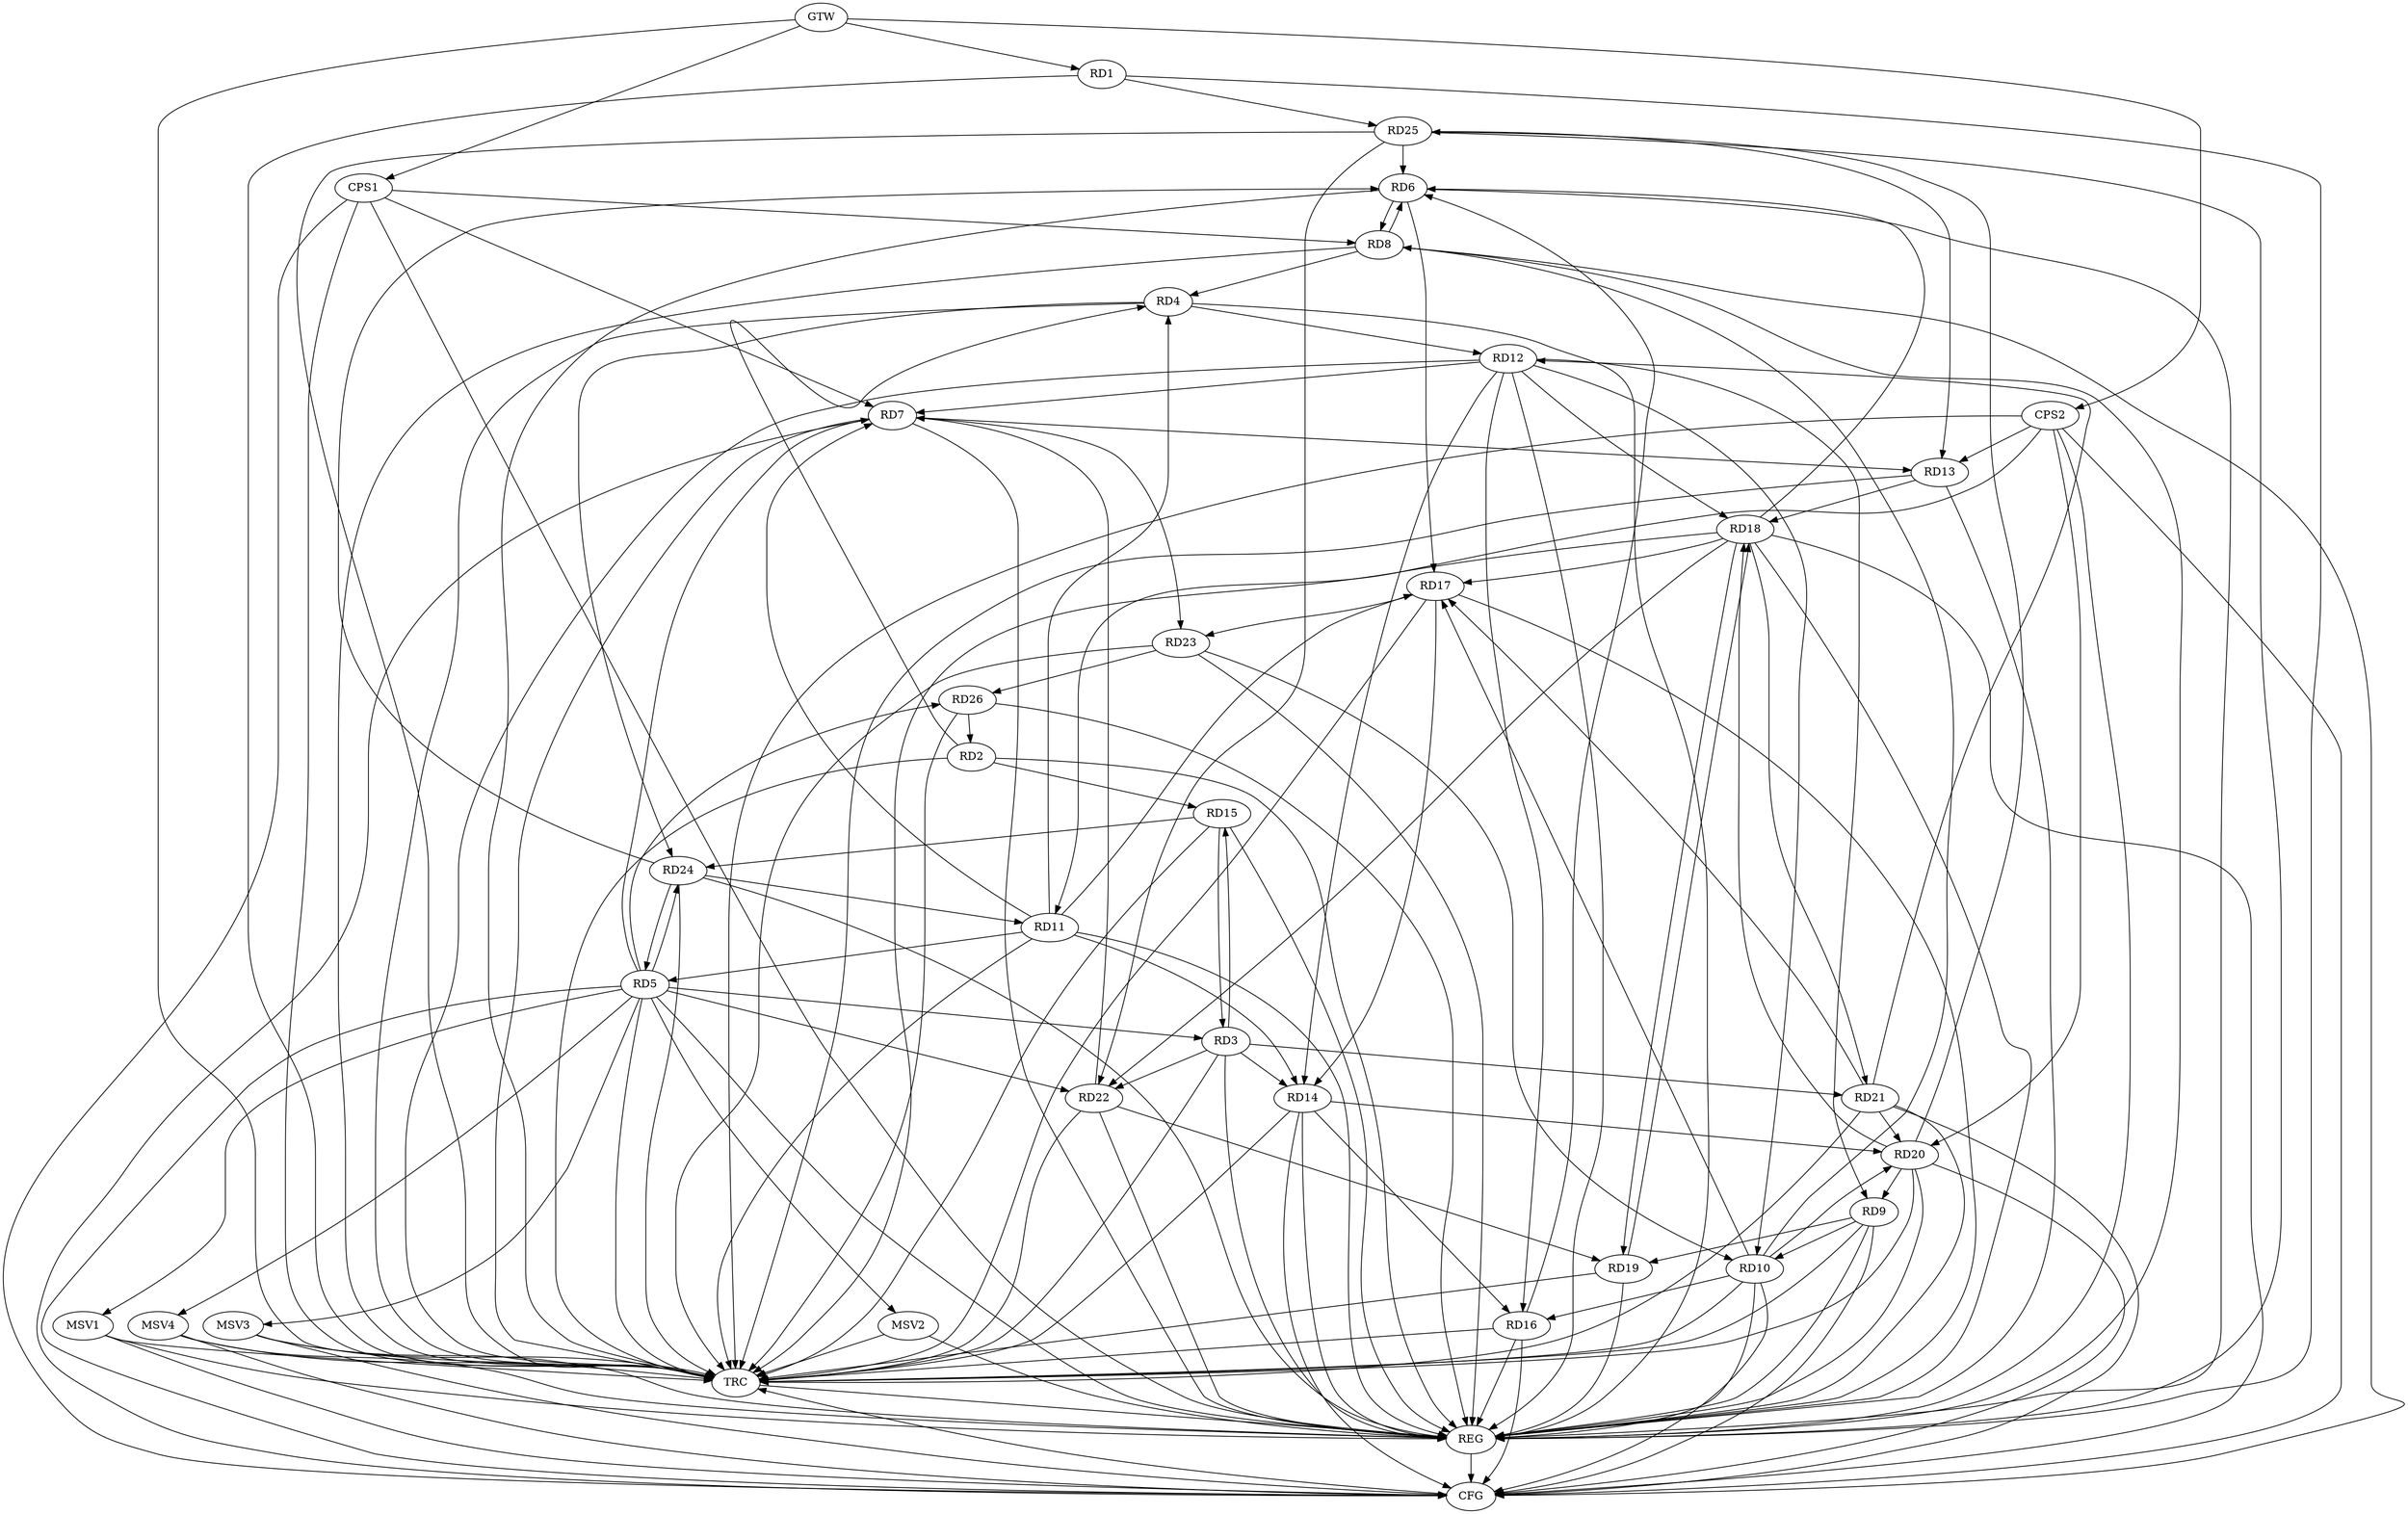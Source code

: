 strict digraph G {
  RD1 [ label="RD1" ];
  RD2 [ label="RD2" ];
  RD3 [ label="RD3" ];
  RD4 [ label="RD4" ];
  RD5 [ label="RD5" ];
  RD6 [ label="RD6" ];
  RD7 [ label="RD7" ];
  RD8 [ label="RD8" ];
  RD9 [ label="RD9" ];
  RD10 [ label="RD10" ];
  RD11 [ label="RD11" ];
  RD12 [ label="RD12" ];
  RD13 [ label="RD13" ];
  RD14 [ label="RD14" ];
  RD15 [ label="RD15" ];
  RD16 [ label="RD16" ];
  RD17 [ label="RD17" ];
  RD18 [ label="RD18" ];
  RD19 [ label="RD19" ];
  RD20 [ label="RD20" ];
  RD21 [ label="RD21" ];
  RD22 [ label="RD22" ];
  RD23 [ label="RD23" ];
  RD24 [ label="RD24" ];
  RD25 [ label="RD25" ];
  RD26 [ label="RD26" ];
  CPS1 [ label="CPS1" ];
  CPS2 [ label="CPS2" ];
  GTW [ label="GTW" ];
  REG [ label="REG" ];
  CFG [ label="CFG" ];
  TRC [ label="TRC" ];
  MSV1 [ label="MSV1" ];
  MSV2 [ label="MSV2" ];
  MSV3 [ label="MSV3" ];
  MSV4 [ label="MSV4" ];
  RD1 -> RD25;
  RD2 -> RD4;
  RD2 -> RD15;
  RD26 -> RD2;
  RD5 -> RD3;
  RD3 -> RD14;
  RD3 -> RD15;
  RD15 -> RD3;
  RD3 -> RD21;
  RD3 -> RD22;
  RD8 -> RD4;
  RD11 -> RD4;
  RD4 -> RD12;
  RD4 -> RD24;
  RD5 -> RD7;
  RD11 -> RD5;
  RD5 -> RD22;
  RD5 -> RD24;
  RD24 -> RD5;
  RD5 -> RD26;
  RD6 -> RD8;
  RD8 -> RD6;
  RD16 -> RD6;
  RD6 -> RD17;
  RD18 -> RD6;
  RD24 -> RD6;
  RD25 -> RD6;
  RD11 -> RD7;
  RD12 -> RD7;
  RD7 -> RD13;
  RD22 -> RD7;
  RD7 -> RD23;
  RD10 -> RD8;
  RD9 -> RD10;
  RD12 -> RD9;
  RD9 -> RD19;
  RD20 -> RD9;
  RD12 -> RD10;
  RD10 -> RD16;
  RD10 -> RD17;
  RD10 -> RD20;
  RD23 -> RD10;
  RD11 -> RD14;
  RD11 -> RD17;
  RD24 -> RD11;
  RD12 -> RD14;
  RD12 -> RD16;
  RD12 -> RD18;
  RD21 -> RD12;
  RD13 -> RD18;
  RD25 -> RD13;
  RD14 -> RD16;
  RD17 -> RD14;
  RD14 -> RD20;
  RD15 -> RD24;
  RD18 -> RD17;
  RD21 -> RD17;
  RD17 -> RD23;
  RD18 -> RD19;
  RD19 -> RD18;
  RD20 -> RD18;
  RD18 -> RD21;
  RD18 -> RD22;
  RD22 -> RD19;
  RD21 -> RD20;
  RD20 -> RD25;
  RD25 -> RD22;
  RD23 -> RD26;
  CPS1 -> RD8;
  CPS1 -> RD7;
  CPS2 -> RD11;
  CPS2 -> RD20;
  CPS2 -> RD13;
  GTW -> RD1;
  GTW -> CPS1;
  GTW -> CPS2;
  RD1 -> REG;
  RD2 -> REG;
  RD3 -> REG;
  RD4 -> REG;
  RD5 -> REG;
  RD6 -> REG;
  RD7 -> REG;
  RD8 -> REG;
  RD9 -> REG;
  RD10 -> REG;
  RD11 -> REG;
  RD12 -> REG;
  RD13 -> REG;
  RD14 -> REG;
  RD15 -> REG;
  RD16 -> REG;
  RD17 -> REG;
  RD18 -> REG;
  RD19 -> REG;
  RD20 -> REG;
  RD21 -> REG;
  RD22 -> REG;
  RD23 -> REG;
  RD24 -> REG;
  RD25 -> REG;
  RD26 -> REG;
  CPS1 -> REG;
  CPS2 -> REG;
  RD21 -> CFG;
  RD18 -> CFG;
  RD5 -> CFG;
  RD8 -> CFG;
  RD20 -> CFG;
  RD9 -> CFG;
  RD16 -> CFG;
  CPS1 -> CFG;
  RD14 -> CFG;
  RD7 -> CFG;
  CPS2 -> CFG;
  RD10 -> CFG;
  REG -> CFG;
  RD1 -> TRC;
  RD2 -> TRC;
  RD3 -> TRC;
  RD4 -> TRC;
  RD5 -> TRC;
  RD6 -> TRC;
  RD7 -> TRC;
  RD8 -> TRC;
  RD9 -> TRC;
  RD10 -> TRC;
  RD11 -> TRC;
  RD12 -> TRC;
  RD13 -> TRC;
  RD14 -> TRC;
  RD15 -> TRC;
  RD16 -> TRC;
  RD17 -> TRC;
  RD18 -> TRC;
  RD19 -> TRC;
  RD20 -> TRC;
  RD21 -> TRC;
  RD22 -> TRC;
  RD23 -> TRC;
  RD24 -> TRC;
  RD25 -> TRC;
  RD26 -> TRC;
  CPS1 -> TRC;
  CPS2 -> TRC;
  GTW -> TRC;
  CFG -> TRC;
  TRC -> REG;
  RD5 -> MSV1;
  MSV1 -> REG;
  MSV1 -> TRC;
  MSV1 -> CFG;
  RD5 -> MSV2;
  MSV2 -> REG;
  MSV2 -> TRC;
  RD5 -> MSV3;
  MSV3 -> REG;
  MSV3 -> TRC;
  MSV3 -> CFG;
  RD5 -> MSV4;
  MSV4 -> REG;
  MSV4 -> TRC;
  MSV4 -> CFG;
}

